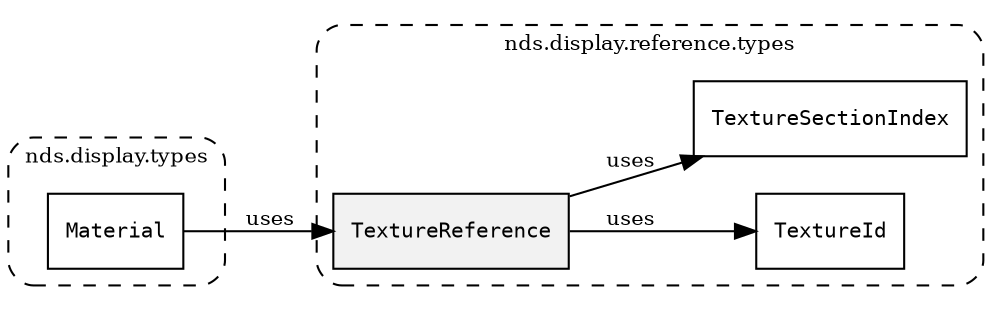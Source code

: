 /**
 * This dot file creates symbol collaboration diagram for TextureReference.
 */
digraph ZSERIO
{
    node [shape=box, fontsize=10];
    rankdir="LR";
    fontsize=10;
    tooltip="TextureReference collaboration diagram";

    subgraph "cluster_nds.display.reference.types"
    {
        style="dashed, rounded";
        label="nds.display.reference.types";
        tooltip="Package nds.display.reference.types";
        href="../../../content/packages/nds.display.reference.types.html#Package-nds-display-reference-types";
        target="_parent";

        "TextureReference" [style="filled", fillcolor="#0000000D", target="_parent", label=<<font face="monospace"><table align="center" border="0" cellspacing="0" cellpadding="0"><tr><td href="../../../content/packages/nds.display.reference.types.html#Structure-TextureReference" title="Structure defined in nds.display.reference.types">TextureReference</td></tr></table></font>>];
        "TextureId" [target="_parent", label=<<font face="monospace"><table align="center" border="0" cellspacing="0" cellpadding="0"><tr><td href="../../../content/packages/nds.display.reference.types.html#Subtype-TextureId" title="Subtype defined in nds.display.reference.types">TextureId</td></tr></table></font>>];
        "TextureSectionIndex" [target="_parent", label=<<font face="monospace"><table align="center" border="0" cellspacing="0" cellpadding="0"><tr><td href="../../../content/packages/nds.display.reference.types.html#Subtype-TextureSectionIndex" title="Subtype defined in nds.display.reference.types">TextureSectionIndex</td></tr></table></font>>];
    }

    subgraph "cluster_nds.display.types"
    {
        style="dashed, rounded";
        label="nds.display.types";
        tooltip="Package nds.display.types";
        href="../../../content/packages/nds.display.types.html#Package-nds-display-types";
        target="_parent";

        "Material" [target="_parent", label=<<font face="monospace"><table align="center" border="0" cellspacing="0" cellpadding="0"><tr><td href="../../../content/packages/nds.display.types.html#Structure-Material" title="Structure defined in nds.display.types">Material</td></tr></table></font>>];
    }

    "TextureReference" -> "TextureId" [label="uses", fontsize=10];
    "TextureReference" -> "TextureSectionIndex" [label="uses", fontsize=10];
    "Material" -> "TextureReference" [label="uses", fontsize=10];
}
